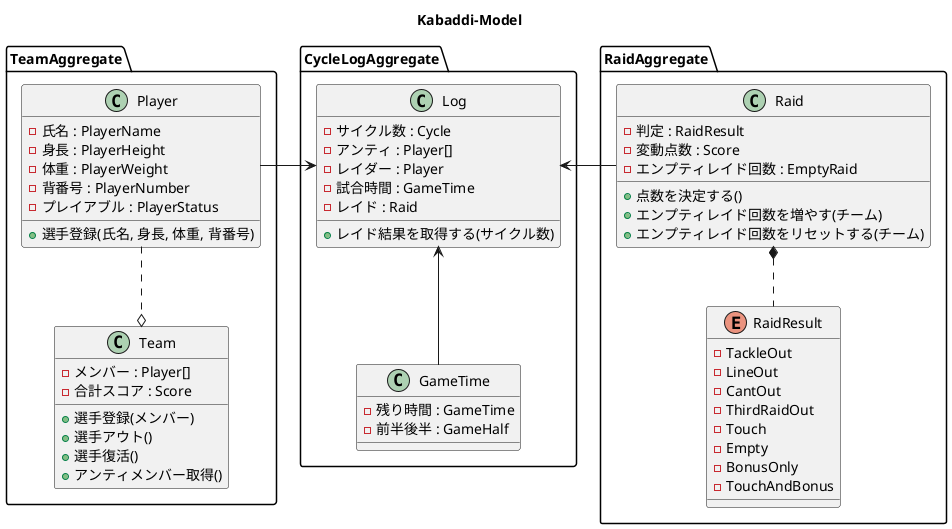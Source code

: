 @startuml kabaddi-scorer
Title Kabaddi-Model

package TeamAggregate{
  class Team{
    - メンバー : Player[]
    - 合計スコア : Score
    + 選手登録(メンバー)
    + 選手アウト()
    + 選手復活()
    + アンティメンバー取得()
  }

  class Player{
    - 氏名 : PlayerName
    - 身長 : PlayerHeight
    - 体重 : PlayerWeight
    - 背番号 : PlayerNumber
    - プレイアブル : PlayerStatus
    + 選手登録(氏名, 身長, 体重, 背番号)
  }
}

package CycleLogAggregate{
class Log {
    - サイクル数 : Cycle
    - アンティ : Player[]
    - レイダー : Player
    - 試合時間 : GameTime
    - レイド : Raid
    + レイド結果を取得する(サイクル数)
    }
  class GameTime{
    - 残り時間 : GameTime
    - 前半後半 : GameHalf
  }

}

package RaidAggregate{
  class Raid {
    - 判定 : RaidResult
    - 変動点数 : Score
    - エンプティレイド回数 : EmptyRaid
    + 点数を決定する()
    + エンプティレイド回数を増やす(チーム)
    + エンプティレイド回数をリセットする(チーム)
  }


  enum RaidResult {
    - TackleOut
    - LineOut
    - CantOut
    - ThirdRaidOut
    - Touch
    - Empty
    - BonusOnly
    - TouchAndBonus
  }
}

Player ..o Team
Log <-left- Player
Log <-- GameTime
Raid -left-> Log
Raid *.. RaidResult
@enduml
